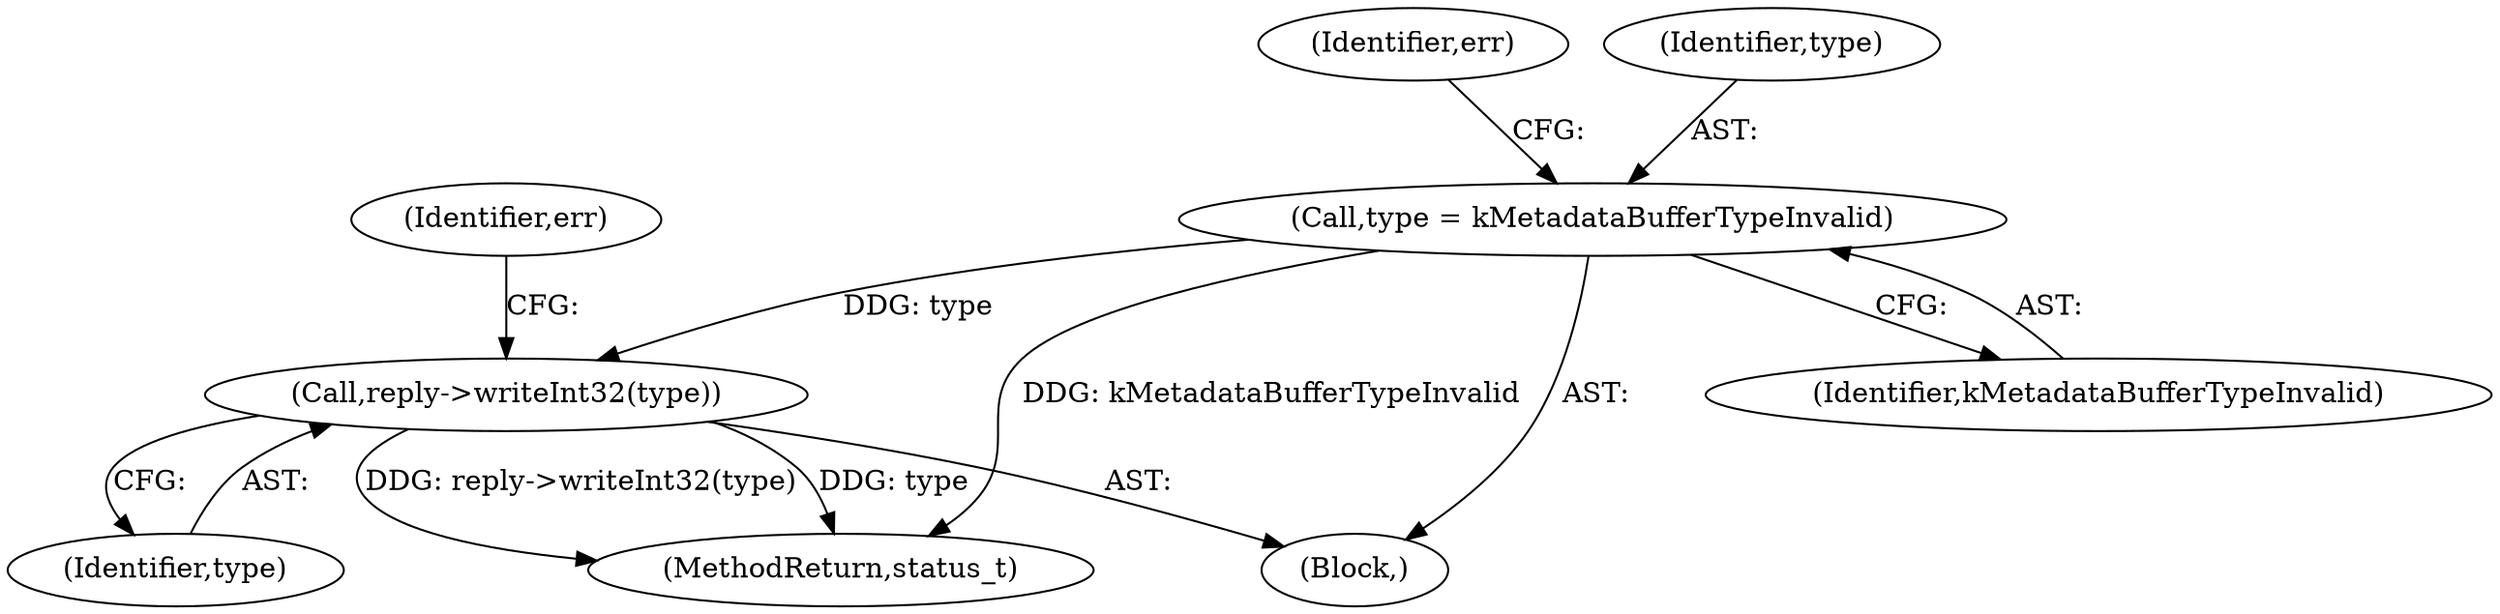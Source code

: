 digraph "0_Android_295c883fe3105b19bcd0f9e07d54c6b589fc5bff@API" {
"1000843" [label="(Call,reply->writeInt32(type))"];
"1000831" [label="(Call,type = kMetadataBufferTypeInvalid)"];
"1000836" [label="(Identifier,err)"];
"1000844" [label="(Identifier,type)"];
"1000843" [label="(Call,reply->writeInt32(type))"];
"1000846" [label="(Identifier,err)"];
"1001214" [label="(MethodReturn,status_t)"];
"1000809" [label="(Block,)"];
"1000833" [label="(Identifier,kMetadataBufferTypeInvalid)"];
"1000831" [label="(Call,type = kMetadataBufferTypeInvalid)"];
"1000832" [label="(Identifier,type)"];
"1000843" -> "1000809"  [label="AST: "];
"1000843" -> "1000844"  [label="CFG: "];
"1000844" -> "1000843"  [label="AST: "];
"1000846" -> "1000843"  [label="CFG: "];
"1000843" -> "1001214"  [label="DDG: reply->writeInt32(type)"];
"1000843" -> "1001214"  [label="DDG: type"];
"1000831" -> "1000843"  [label="DDG: type"];
"1000831" -> "1000809"  [label="AST: "];
"1000831" -> "1000833"  [label="CFG: "];
"1000832" -> "1000831"  [label="AST: "];
"1000833" -> "1000831"  [label="AST: "];
"1000836" -> "1000831"  [label="CFG: "];
"1000831" -> "1001214"  [label="DDG: kMetadataBufferTypeInvalid"];
}
